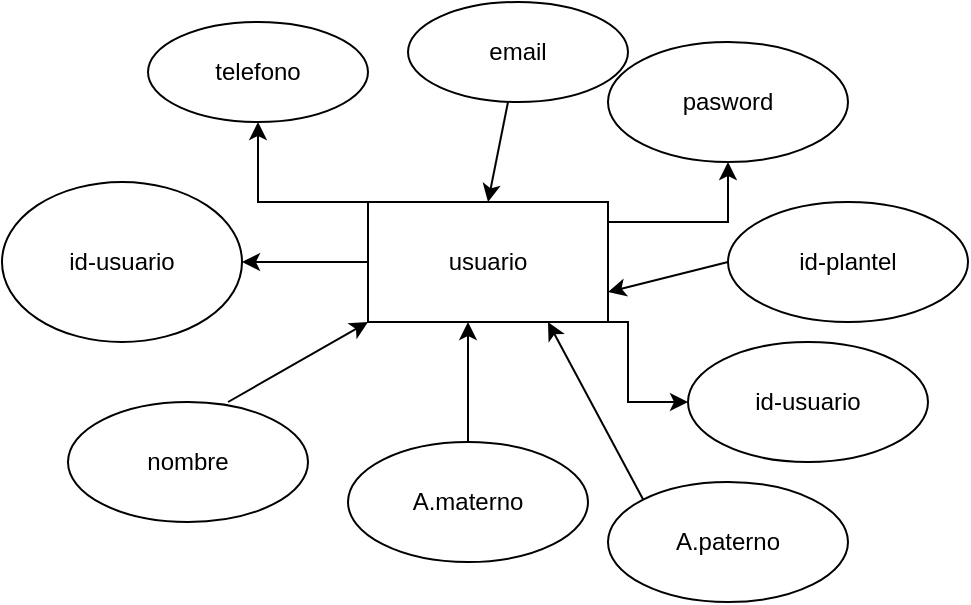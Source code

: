 <mxfile version="21.0.10" type="github">
  <diagram name="Página-1" id="33MB7N0KBTs7MI313ONX">
    <mxGraphModel dx="794" dy="740" grid="1" gridSize="10" guides="1" tooltips="1" connect="1" arrows="1" fold="1" page="1" pageScale="1" pageWidth="827" pageHeight="1169" math="0" shadow="0">
      <root>
        <mxCell id="0" />
        <mxCell id="1" parent="0" />
        <mxCell id="ZN_su33o2JWfBYB75ijY-1" value="&lt;font style=&quot;vertical-align: inherit;&quot;&gt;&lt;font style=&quot;vertical-align: inherit;&quot;&gt;id-usuario&lt;/font&gt;&lt;/font&gt;" style="ellipse;whiteSpace=wrap;html=1;" vertex="1" parent="1">
          <mxGeometry x="127" y="250" width="120" height="80" as="geometry" />
        </mxCell>
        <mxCell id="ZN_su33o2JWfBYB75ijY-9" value="" style="edgeStyle=orthogonalEdgeStyle;rounded=0;orthogonalLoop=1;jettySize=auto;html=1;" edge="1" parent="1" source="ZN_su33o2JWfBYB75ijY-2" target="ZN_su33o2JWfBYB75ijY-3">
          <mxGeometry relative="1" as="geometry">
            <Array as="points">
              <mxPoint x="440" y="320" />
              <mxPoint x="440" y="360" />
            </Array>
          </mxGeometry>
        </mxCell>
        <mxCell id="ZN_su33o2JWfBYB75ijY-14" value="" style="edgeStyle=orthogonalEdgeStyle;rounded=0;orthogonalLoop=1;jettySize=auto;html=1;" edge="1" parent="1" source="ZN_su33o2JWfBYB75ijY-2" target="ZN_su33o2JWfBYB75ijY-8">
          <mxGeometry relative="1" as="geometry">
            <Array as="points">
              <mxPoint x="255" y="260" />
            </Array>
          </mxGeometry>
        </mxCell>
        <mxCell id="ZN_su33o2JWfBYB75ijY-15" value="" style="edgeStyle=orthogonalEdgeStyle;rounded=0;orthogonalLoop=1;jettySize=auto;html=1;" edge="1" parent="1" source="ZN_su33o2JWfBYB75ijY-2" target="ZN_su33o2JWfBYB75ijY-6">
          <mxGeometry relative="1" as="geometry">
            <Array as="points">
              <mxPoint x="490" y="270" />
            </Array>
          </mxGeometry>
        </mxCell>
        <mxCell id="ZN_su33o2JWfBYB75ijY-16" value="" style="edgeStyle=orthogonalEdgeStyle;rounded=0;orthogonalLoop=1;jettySize=auto;html=1;" edge="1" parent="1" source="ZN_su33o2JWfBYB75ijY-2" target="ZN_su33o2JWfBYB75ijY-1">
          <mxGeometry relative="1" as="geometry" />
        </mxCell>
        <mxCell id="ZN_su33o2JWfBYB75ijY-2" value="&lt;font style=&quot;vertical-align: inherit;&quot;&gt;&lt;font style=&quot;vertical-align: inherit;&quot;&gt;usuario&lt;/font&gt;&lt;/font&gt;" style="rounded=0;whiteSpace=wrap;html=1;" vertex="1" parent="1">
          <mxGeometry x="310" y="260" width="120" height="60" as="geometry" />
        </mxCell>
        <mxCell id="ZN_su33o2JWfBYB75ijY-3" value="&lt;font style=&quot;vertical-align: inherit;&quot;&gt;&lt;font style=&quot;vertical-align: inherit;&quot;&gt;id-usuario&lt;/font&gt;&lt;/font&gt;" style="ellipse;whiteSpace=wrap;html=1;" vertex="1" parent="1">
          <mxGeometry x="470" y="330" width="120" height="60" as="geometry" />
        </mxCell>
        <mxCell id="ZN_su33o2JWfBYB75ijY-18" value="" style="edgeStyle=orthogonalEdgeStyle;rounded=0;orthogonalLoop=1;jettySize=auto;html=1;" edge="1" parent="1" source="ZN_su33o2JWfBYB75ijY-4" target="ZN_su33o2JWfBYB75ijY-2">
          <mxGeometry relative="1" as="geometry">
            <Array as="points">
              <mxPoint x="340" y="320" />
              <mxPoint x="340" y="320" />
            </Array>
          </mxGeometry>
        </mxCell>
        <mxCell id="ZN_su33o2JWfBYB75ijY-4" value="&lt;font style=&quot;vertical-align: inherit;&quot;&gt;&lt;font style=&quot;vertical-align: inherit;&quot;&gt;A.materno&lt;/font&gt;&lt;/font&gt;" style="ellipse;whiteSpace=wrap;html=1;" vertex="1" parent="1">
          <mxGeometry x="300" y="380" width="120" height="60" as="geometry" />
        </mxCell>
        <mxCell id="ZN_su33o2JWfBYB75ijY-5" value="&lt;font style=&quot;vertical-align: inherit;&quot;&gt;&lt;font style=&quot;vertical-align: inherit;&quot;&gt;id-plantel&lt;/font&gt;&lt;/font&gt;" style="ellipse;whiteSpace=wrap;html=1;" vertex="1" parent="1">
          <mxGeometry x="490" y="260" width="120" height="60" as="geometry" />
        </mxCell>
        <mxCell id="ZN_su33o2JWfBYB75ijY-6" value="&lt;font style=&quot;vertical-align: inherit;&quot;&gt;&lt;font style=&quot;vertical-align: inherit;&quot;&gt;pasword&lt;/font&gt;&lt;/font&gt;" style="ellipse;whiteSpace=wrap;html=1;" vertex="1" parent="1">
          <mxGeometry x="430" y="180" width="120" height="60" as="geometry" />
        </mxCell>
        <mxCell id="ZN_su33o2JWfBYB75ijY-7" value="&lt;font style=&quot;vertical-align: inherit;&quot;&gt;&lt;font style=&quot;vertical-align: inherit;&quot;&gt;email&lt;/font&gt;&lt;/font&gt;" style="ellipse;whiteSpace=wrap;html=1;" vertex="1" parent="1">
          <mxGeometry x="330" y="160" width="110" height="50" as="geometry" />
        </mxCell>
        <mxCell id="ZN_su33o2JWfBYB75ijY-8" value="&lt;font style=&quot;vertical-align: inherit;&quot;&gt;&lt;font style=&quot;vertical-align: inherit;&quot;&gt;telefono&lt;/font&gt;&lt;/font&gt;" style="ellipse;whiteSpace=wrap;html=1;" vertex="1" parent="1">
          <mxGeometry x="200" y="170" width="110" height="50" as="geometry" />
        </mxCell>
        <mxCell id="ZN_su33o2JWfBYB75ijY-10" value="&lt;font style=&quot;vertical-align: inherit;&quot;&gt;&lt;font style=&quot;vertical-align: inherit;&quot;&gt;A.paterno&lt;/font&gt;&lt;/font&gt;" style="ellipse;whiteSpace=wrap;html=1;" vertex="1" parent="1">
          <mxGeometry x="430" y="400" width="120" height="60" as="geometry" />
        </mxCell>
        <mxCell id="ZN_su33o2JWfBYB75ijY-19" value="&lt;font style=&quot;vertical-align: inherit;&quot;&gt;&lt;font style=&quot;vertical-align: inherit;&quot;&gt;nombre&lt;/font&gt;&lt;/font&gt;" style="ellipse;whiteSpace=wrap;html=1;" vertex="1" parent="1">
          <mxGeometry x="160" y="360" width="120" height="60" as="geometry" />
        </mxCell>
        <mxCell id="ZN_su33o2JWfBYB75ijY-20" value="" style="endArrow=classic;html=1;rounded=0;entryX=0.5;entryY=0;entryDx=0;entryDy=0;" edge="1" parent="1" target="ZN_su33o2JWfBYB75ijY-2">
          <mxGeometry width="50" height="50" relative="1" as="geometry">
            <mxPoint x="380" y="210" as="sourcePoint" />
            <mxPoint x="430" y="160" as="targetPoint" />
          </mxGeometry>
        </mxCell>
        <mxCell id="ZN_su33o2JWfBYB75ijY-21" value="" style="endArrow=classic;html=1;rounded=0;exitX=0;exitY=0;exitDx=0;exitDy=0;entryX=0.75;entryY=1;entryDx=0;entryDy=0;" edge="1" parent="1" source="ZN_su33o2JWfBYB75ijY-10" target="ZN_su33o2JWfBYB75ijY-2">
          <mxGeometry width="50" height="50" relative="1" as="geometry">
            <mxPoint x="380" y="510" as="sourcePoint" />
            <mxPoint x="430" y="460" as="targetPoint" />
          </mxGeometry>
        </mxCell>
        <mxCell id="ZN_su33o2JWfBYB75ijY-22" value="" style="endArrow=classic;html=1;rounded=0;exitX=0.667;exitY=0;exitDx=0;exitDy=0;exitPerimeter=0;entryX=0;entryY=1;entryDx=0;entryDy=0;" edge="1" parent="1" source="ZN_su33o2JWfBYB75ijY-19" target="ZN_su33o2JWfBYB75ijY-2">
          <mxGeometry width="50" height="50" relative="1" as="geometry">
            <mxPoint x="380" y="510" as="sourcePoint" />
            <mxPoint x="430" y="460" as="targetPoint" />
          </mxGeometry>
        </mxCell>
        <mxCell id="ZN_su33o2JWfBYB75ijY-23" value="" style="endArrow=classic;html=1;rounded=0;exitX=0;exitY=0.5;exitDx=0;exitDy=0;entryX=1;entryY=0.75;entryDx=0;entryDy=0;" edge="1" parent="1" source="ZN_su33o2JWfBYB75ijY-5" target="ZN_su33o2JWfBYB75ijY-2">
          <mxGeometry width="50" height="50" relative="1" as="geometry">
            <mxPoint x="380" y="510" as="sourcePoint" />
            <mxPoint x="430" y="460" as="targetPoint" />
          </mxGeometry>
        </mxCell>
      </root>
    </mxGraphModel>
  </diagram>
</mxfile>
